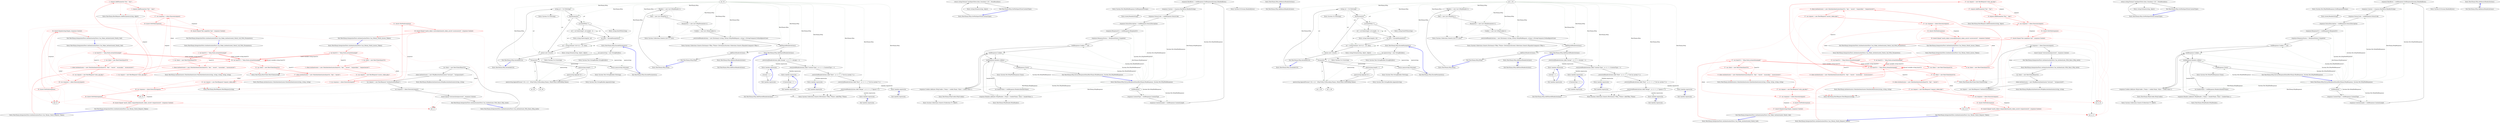 digraph  {
m0_44 [cluster="RestSharp.RestRequest.AddParameter(string, object)", file="AuthenticationTests.cs", label="Entry RestSharp.RestRequest.AddParameter(string, object)", span="219-219"];
m0_12 [cluster="RestSharp.IntegrationTests.AuthenticationTests.Can_Obtain_OAuth_Request_Token()", file="AuthenticationTests.cs", label="Entry RestSharp.IntegrationTests.AuthenticationTests.Can_Obtain_OAuth_Request_Token()", span="19-19"];
m0_13 [cluster="RestSharp.IntegrationTests.AuthenticationTests.Can_Obtain_OAuth_Request_Token()", color=red, community=0, file="AuthenticationTests.cs", label="16: var baseUrl = ''http://term.ie/oauth/example''", span="21-21"];
m0_14 [cluster="RestSharp.IntegrationTests.AuthenticationTests.Can_Obtain_OAuth_Request_Token()", color=red, community=0, file="AuthenticationTests.cs", label="12: var client = new RestClient(baseUrl)", span="22-22"];
m0_15 [cluster="RestSharp.IntegrationTests.AuthenticationTests.Can_Obtain_OAuth_Request_Token()", color=red, community=0, file="AuthenticationTests.cs", label="17: client.Authenticator = new OAuthAuthenticator(baseUrl, ''key'', ''secret'')", span="23-23"];
m0_17 [cluster="RestSharp.IntegrationTests.AuthenticationTests.Can_Obtain_OAuth_Request_Token()", color=red, community=0, file="AuthenticationTests.cs", label="16: var response = client.Execute(request)", span="25-25"];
m0_16 [cluster="RestSharp.IntegrationTests.AuthenticationTests.Can_Obtain_OAuth_Request_Token()", color=red, community=0, file="AuthenticationTests.cs", label="12: var request = new RestRequest(''request_token.php'')", span="24-24"];
m0_18 [cluster="RestSharp.IntegrationTests.AuthenticationTests.Can_Obtain_OAuth_Request_Token()", color=red, community=0, file="AuthenticationTests.cs", label="16: Assert.NotNull(response)", span="27-27"];
m0_19 [cluster="RestSharp.IntegrationTests.AuthenticationTests.Can_Obtain_OAuth_Request_Token()", color=red, community=0, file="AuthenticationTests.cs", label="16: Assert.Equal(''oauth_token=requestkey&oauth_token_secret=requestsecret'', response.Content)", span="28-28"];
m0_20 [cluster="RestSharp.IntegrationTests.AuthenticationTests.Can_Obtain_OAuth_Request_Token()", file="AuthenticationTests.cs", label="Exit RestSharp.IntegrationTests.AuthenticationTests.Can_Obtain_OAuth_Request_Token()", span="19-19"];
m0_33 [cluster="RestSharp.IntegrationTests.AuthenticationTests.Can_Make_Authenticated_OAuth_Call_With_Parameters()", file="AuthenticationTests.cs", label="Entry RestSharp.IntegrationTests.AuthenticationTests.Can_Make_Authenticated_OAuth_Call_With_Parameters()", span="46-46"];
m0_34 [cluster="RestSharp.IntegrationTests.AuthenticationTests.Can_Make_Authenticated_OAuth_Call_With_Parameters()", color=red, community=0, file="AuthenticationTests.cs", label="1: var baseUrl = ''http://term.ie/oauth/example''", span="48-48"];
m0_35 [cluster="RestSharp.IntegrationTests.AuthenticationTests.Can_Make_Authenticated_OAuth_Call_With_Parameters()", color=red, community=0, file="AuthenticationTests.cs", label="1: var client = new RestClient(baseUrl)", span="49-49"];
m0_36 [cluster="RestSharp.IntegrationTests.AuthenticationTests.Can_Make_Authenticated_OAuth_Call_With_Parameters()", color=red, community=0, file="AuthenticationTests.cs", label="1: client.Authenticator = new OAuthAuthenticator(baseUrl, ''key'', ''secret'', ''accesskey'', ''accesssecret'')", span="50-50"];
m0_40 [cluster="RestSharp.IntegrationTests.AuthenticationTests.Can_Make_Authenticated_OAuth_Call_With_Parameters()", color=red, community=0, file="AuthenticationTests.cs", label="17: var response = client.Execute(request)", span="54-54"];
m0_37 [cluster="RestSharp.IntegrationTests.AuthenticationTests.Can_Make_Authenticated_OAuth_Call_With_Parameters()", color=red, community=0, file="AuthenticationTests.cs", label="1: var request = new RestRequest(''echo_api.php'')", span="51-51"];
m0_38 [cluster="RestSharp.IntegrationTests.AuthenticationTests.Can_Make_Authenticated_OAuth_Call_With_Parameters()", color=red, community=0, file="AuthenticationTests.cs", label="1: request.AddParameter(''foo'', ''bar'')", span="52-52"];
m0_39 [cluster="RestSharp.IntegrationTests.AuthenticationTests.Can_Make_Authenticated_OAuth_Call_With_Parameters()", color=red, community=0, file="AuthenticationTests.cs", label="1: request.AddParameter(''fizz'', ''pop'')", span="53-53"];
m0_41 [cluster="RestSharp.IntegrationTests.AuthenticationTests.Can_Make_Authenticated_OAuth_Call_With_Parameters()", color=red, community=0, file="AuthenticationTests.cs", label="19: Assert.NotNull(response)", span="56-56"];
m0_42 [cluster="RestSharp.IntegrationTests.AuthenticationTests.Can_Make_Authenticated_OAuth_Call_With_Parameters()", color=red, community=0, file="AuthenticationTests.cs", label="16: Assert.Equal(''fizz=pop&foo=bar'', response.Content)", span="57-57"];
m0_43 [cluster="RestSharp.IntegrationTests.AuthenticationTests.Can_Make_Authenticated_OAuth_Call_With_Parameters()", file="AuthenticationTests.cs", label="Exit RestSharp.IntegrationTests.AuthenticationTests.Can_Make_Authenticated_OAuth_Call_With_Parameters()", span="46-46"];
m0_45 [cluster="RestSharp.IntegrationTests.AuthenticationTests.Can_Make_Authenticated_OAuth_Call()", file="AuthenticationTests.cs", label="Entry RestSharp.IntegrationTests.AuthenticationTests.Can_Make_Authenticated_OAuth_Call()", span="61-61"];
m0_46 [cluster="RestSharp.IntegrationTests.AuthenticationTests.Can_Make_Authenticated_OAuth_Call()", color=red, community=0, file="AuthenticationTests.cs", label="1: var baseUrl = ''http://term.ie/oauth/example''", span="63-63"];
m0_47 [cluster="RestSharp.IntegrationTests.AuthenticationTests.Can_Make_Authenticated_OAuth_Call()", color=red, community=0, file="AuthenticationTests.cs", label="1: var client = new RestClient(baseUrl)", span="64-64"];
m0_48 [cluster="RestSharp.IntegrationTests.AuthenticationTests.Can_Make_Authenticated_OAuth_Call()", color=red, community=0, file="AuthenticationTests.cs", label="1: client.Authenticator = new OAuthAuthenticator(baseUrl, ''key'', ''secret'', ''accesskey'', ''accesssecret'')", span="65-65"];
m0_50 [cluster="RestSharp.IntegrationTests.AuthenticationTests.Can_Make_Authenticated_OAuth_Call()", color=red, community=0, file="AuthenticationTests.cs", label="33: var response = client.Execute(request)", span="67-67"];
m0_49 [cluster="RestSharp.IntegrationTests.AuthenticationTests.Can_Make_Authenticated_OAuth_Call()", color=red, community=0, file="AuthenticationTests.cs", label="12: var request = new RestRequest(''echo_api.php'')", span="66-66"];
m0_51 [cluster="RestSharp.IntegrationTests.AuthenticationTests.Can_Make_Authenticated_OAuth_Call()", color=red, community=0, file="AuthenticationTests.cs", label="33: Assert.NotNull(response)", span="69-69"];
m0_52 [cluster="RestSharp.IntegrationTests.AuthenticationTests.Can_Make_Authenticated_OAuth_Call()", color=red, community=0, file="AuthenticationTests.cs", label="16: Assert.Equal(string.Empty, response.Content)", span="70-70"];
m0_53 [cluster="RestSharp.IntegrationTests.AuthenticationTests.Can_Make_Authenticated_OAuth_Call()", file="AuthenticationTests.cs", label="Exit RestSharp.IntegrationTests.AuthenticationTests.Can_Make_Authenticated_OAuth_Call()", span="61-61"];
m0_21 [cluster="RestSharp.Authenticators.OAuthAuthenticator.OAuthAuthenticator(string, string, string)", file="AuthenticationTests.cs", label="Entry RestSharp.Authenticators.OAuthAuthenticator.OAuthAuthenticator(string, string, string)", span="29-29"];
m0_9 [cluster="RestSharp.RestRequest.RestRequest(string)", file="AuthenticationTests.cs", label="Entry RestSharp.RestRequest.RestRequest(string)", span="64-64"];
m0_23 [cluster="RestSharp.IntegrationTests.AuthenticationTests.Can_Obtain_OAuth_Access_Token()", file="AuthenticationTests.cs", label="Entry RestSharp.IntegrationTests.AuthenticationTests.Can_Obtain_OAuth_Access_Token()", span="32-32"];
m0_24 [cluster="RestSharp.IntegrationTests.AuthenticationTests.Can_Obtain_OAuth_Access_Token()", color=red, community=0, file="AuthenticationTests.cs", label="1: var baseUrl = ''http://term.ie/oauth/example''", span="34-34"];
m0_25 [cluster="RestSharp.IntegrationTests.AuthenticationTests.Can_Obtain_OAuth_Access_Token()", color=red, community=0, file="AuthenticationTests.cs", label="1: var client = new RestClient(baseUrl)", span="35-35"];
m0_26 [cluster="RestSharp.IntegrationTests.AuthenticationTests.Can_Obtain_OAuth_Access_Token()", color=red, community=0, file="AuthenticationTests.cs", label="1: client.Authenticator = new OAuthAuthenticator(baseUrl, ''key'', ''secret'', ''requestkey'', ''requestsecret'')", span="36-36"];
m0_28 [cluster="RestSharp.IntegrationTests.AuthenticationTests.Can_Obtain_OAuth_Access_Token()", color=red, community=0, file="AuthenticationTests.cs", label="3: var response = client.Execute(request)", span="38-38"];
m0_27 [cluster="RestSharp.IntegrationTests.AuthenticationTests.Can_Obtain_OAuth_Access_Token()", color=red, community=0, file="AuthenticationTests.cs", label="12: var request = new RestRequest(''access_token.php'')", span="37-37"];
m0_29 [cluster="RestSharp.IntegrationTests.AuthenticationTests.Can_Obtain_OAuth_Access_Token()", color=red, community=0, file="AuthenticationTests.cs", label="21: Assert.NotNull(response)", span="40-40"];
m0_30 [cluster="RestSharp.IntegrationTests.AuthenticationTests.Can_Obtain_OAuth_Access_Token()", color=red, community=0, file="AuthenticationTests.cs", label="16: Assert.Equal(''oauth_token=accesskey&oauth_token_secret=accesssecret'', response.Content)", span="41-41"];
m0_31 [cluster="RestSharp.IntegrationTests.AuthenticationTests.Can_Obtain_OAuth_Access_Token()", file="AuthenticationTests.cs", label="Exit RestSharp.IntegrationTests.AuthenticationTests.Can_Obtain_OAuth_Access_Token()", span="32-32"];
m0_32 [cluster="RestSharp.Authenticators.OAuthAuthenticator.OAuthAuthenticator(string, string, string, string, string)", file="AuthenticationTests.cs", label="Entry RestSharp.Authenticators.OAuthAuthenticator.OAuthAuthenticator(string, string, string, string, string)", span="33-33"];
m0_8 [cluster="RestSharp.HttpBasicAuthenticator.HttpBasicAuthenticator(string, string)", file="AuthenticationTests.cs", label="Entry RestSharp.HttpBasicAuthenticator.HttpBasicAuthenticator(string, string)", span="27-27"];
m0_0 [cluster="RestSharp.IntegrationTests.AuthenticationTests.Can_Authenticate_With_Basic_Http_Auth()", file="AuthenticationTests.cs", label="Entry RestSharp.IntegrationTests.AuthenticationTests.Can_Authenticate_With_Basic_Http_Auth()", span="9-9"];
m0_1 [cluster="RestSharp.IntegrationTests.AuthenticationTests.Can_Authenticate_With_Basic_Http_Auth()", file="AuthenticationTests.cs", label="var client = new RestClient(BaseUrl)", span="10-10"];
m0_2 [cluster="RestSharp.IntegrationTests.AuthenticationTests.Can_Authenticate_With_Basic_Http_Auth()", file="AuthenticationTests.cs", label="client.Authenticator = new HttpBasicAuthenticator(''testuser'', ''testpassword'')", span="11-11"];
m0_4 [cluster="RestSharp.IntegrationTests.AuthenticationTests.Can_Authenticate_With_Basic_Http_Auth()", file="AuthenticationTests.cs", label="var response = client.Execute(request)", span="13-13"];
m0_3 [cluster="RestSharp.IntegrationTests.AuthenticationTests.Can_Authenticate_With_Basic_Http_Auth()", file="AuthenticationTests.cs", label="var request = new RestRequest(''Authentication/Basic'')", span="12-12"];
m0_5 [cluster="RestSharp.IntegrationTests.AuthenticationTests.Can_Authenticate_With_Basic_Http_Auth()", file="AuthenticationTests.cs", label="Assert.Equal(''testuser|testpassword'', response.Content)", span="15-15"];
m0_6 [cluster="RestSharp.IntegrationTests.AuthenticationTests.Can_Authenticate_With_Basic_Http_Auth()", file="AuthenticationTests.cs", label="Exit RestSharp.IntegrationTests.AuthenticationTests.Can_Authenticate_With_Basic_Http_Auth()", span="9-9"];
m0_7 [cluster="RestSharp.RestClient.RestClient(string)", file="AuthenticationTests.cs", label="Entry RestSharp.RestClient.RestClient(string)", span="54-54"];
m1_51 [cluster="RestSharp.Http.EncodeParameters()", file="Http.cs", label="Entry RestSharp.Http.EncodeParameters()", span="178-178"];
m1_54 [cluster="RestSharp.Http.EncodeParameters()", file="Http.cs", label="var querystring = new StringBuilder()", span="180-180"];
m1_55 [cluster="RestSharp.Http.EncodeParameters()", file="Http.cs", label=Parameters, span="181-181"];
m1_56 [cluster="RestSharp.Http.EncodeParameters()", file="Http.cs", label="querystring.Length > 1", span="183-183"];
m1_57 [cluster="RestSharp.Http.EncodeParameters()", file="Http.cs", label="querystring.Append(''&'')", span="184-184"];
m1_58 [cluster="RestSharp.Http.EncodeParameters()", file="Http.cs", label="querystring.AppendFormat(''{0}={1}'', HttpUtility.UrlEncode(p.Name), HttpUtility.UrlEncode(p.Value))", span="185-185"];
m1_59 [cluster="RestSharp.Http.EncodeParameters()", file="Http.cs", label="return querystring.ToString();", span="188-188"];
m1_60 [cluster="RestSharp.Http.EncodeParameters()", file="Http.cs", label="Exit RestSharp.Http.EncodeParameters()", span="178-178"];
m1_22 [cluster="System.Collections.Generic.IDictionary<TKey, TValue>.Add(TKey, TValue)", file="Http.cs", label="Entry System.Collections.Generic.IDictionary<TKey, TValue>.Add(TKey, TValue)", span="0-0"];
m1_61 [cluster="System.Text.StringBuilder.StringBuilder()", file="Http.cs", label="Entry System.Text.StringBuilder.StringBuilder()", span="0-0"];
m1_38 [cluster="string.Format(string, object)", file="Http.cs", label="Entry string.Format(string, object)", span="0-0"];
m1_9 [cluster="System.Collections.Generic.List<T>.List()", file="Http.cs", label="Entry System.Collections.Generic.List<T>.List()", span="0-0"];
m1_84 [cluster="System.Net.HttpWebResponse.GetResponseStream()", file="Http.cs", label="Entry System.Net.HttpWebResponse.GetResponseStream()", span="0-0"];
m1_33 [cluster="lambda expression", file="Http.cs", label="Entry lambda expression", span="152-152"];
m1_23 [cluster="lambda expression", file="Http.cs", label="Entry lambda expression", span="148-148"];
m1_26 [cluster="lambda expression", file="Http.cs", label="Entry lambda expression", span="149-149"];
m1_29 [cluster="lambda expression", file="Http.cs", label="Entry lambda expression", span="150-150"];
m1_31 [cluster="lambda expression", file="Http.cs", label="Entry lambda expression", span="151-151"];
m1_24 [cluster="lambda expression", file="Http.cs", label="r.Accept = v", span="148-148"];
m1_25 [cluster="lambda expression", file="Http.cs", label="Exit lambda expression", span="148-148"];
m1_27 [cluster="lambda expression", file="Http.cs", label="r.ContentType = v", span="149-149"];
m1_28 [cluster="lambda expression", file="Http.cs", label="Exit lambda expression", span="149-149"];
m1_30 [cluster="lambda expression", file="Http.cs", label="Exit lambda expression", span="150-150"];
m1_32 [cluster="lambda expression", file="Http.cs", label="Exit lambda expression", span="151-151"];
m1_34 [cluster="lambda expression", file="Http.cs", label="Exit lambda expression", span="152-152"];
m1_0 [cluster="RestSharp.Http.Http()", file="Http.cs", label="Entry RestSharp.Http.Http()", span="131-131"];
m1_1 [cluster="RestSharp.Http.Http()", file="Http.cs", label="Headers = new List<HttpHeader>()", span="133-133"];
m1_2 [cluster="RestSharp.Http.Http()", file="Http.cs", label="Files = new List<HttpFile>()", span="134-134"];
m1_3 [cluster="RestSharp.Http.Http()", file="Http.cs", label="Parameters = new List<HttpParameter>()", span="135-135"];
m1_4 [cluster="RestSharp.Http.Http()", file="Http.cs", label="Cookies = new List<HttpCookie>()", span="136-136"];
m1_5 [cluster="RestSharp.Http.Http()", file="Http.cs", label="_restrictedHeaderActions = new Dictionary<string, Action<HttpWebRequest, string>>(StringComparer.OrdinalIgnoreCase)", span="138-138"];
m1_6 [cluster="RestSharp.Http.Http()", file="Http.cs", label="AddSharedHeaderActions()", span="140-140"];
m1_7 [cluster="RestSharp.Http.Http()", file="Http.cs", label="AddSyncHeaderActions()", span="141-141"];
m1_8 [cluster="RestSharp.Http.Http()", file="Http.cs", label="Exit RestSharp.Http.Http()", span="131-131"];
m1_66 [cluster="RestSharp.Http.ExtractResponseData(RestSharp.HttpResponse, System.Net.HttpWebResponse)", file="Http.cs", label="Entry RestSharp.Http.ExtractResponseData(RestSharp.HttpResponse, System.Net.HttpWebResponse)", span="191-191"];
m1_67 [cluster="RestSharp.Http.ExtractResponseData(RestSharp.HttpResponse, System.Net.HttpWebResponse)", file="Http.cs", label=webResponse, span="193-193"];
m1_68 [cluster="RestSharp.Http.ExtractResponseData(RestSharp.HttpResponse, System.Net.HttpWebResponse)", file="Http.cs", label="response.ContentType = webResponse.ContentType", span="199-199"];
m1_69 [cluster="RestSharp.Http.ExtractResponseData(RestSharp.HttpResponse, System.Net.HttpWebResponse)", file="Http.cs", label="response.ContentLength = webResponse.ContentLength", span="200-200"];
m1_70 [cluster="RestSharp.Http.ExtractResponseData(RestSharp.HttpResponse, System.Net.HttpWebResponse)", file="Http.cs", label="response.RawBytes = webResponse.GetResponseStream().ReadAsBytes()", span="201-201"];
m1_71 [cluster="RestSharp.Http.ExtractResponseData(RestSharp.HttpResponse, System.Net.HttpWebResponse)", file="Http.cs", label="response.Content = response.RawBytes.ReadAsString()", span="202-202"];
m1_72 [cluster="RestSharp.Http.ExtractResponseData(RestSharp.HttpResponse, System.Net.HttpWebResponse)", file="Http.cs", label="response.StatusCode = webResponse.StatusCode", span="203-203"];
m1_73 [cluster="RestSharp.Http.ExtractResponseData(RestSharp.HttpResponse, System.Net.HttpWebResponse)", file="Http.cs", label="response.StatusDescription = webResponse.StatusDescription", span="204-204"];
m1_74 [cluster="RestSharp.Http.ExtractResponseData(RestSharp.HttpResponse, System.Net.HttpWebResponse)", file="Http.cs", label="response.ResponseUri = webResponse.ResponseUri", span="205-205"];
m1_75 [cluster="RestSharp.Http.ExtractResponseData(RestSharp.HttpResponse, System.Net.HttpWebResponse)", file="Http.cs", label="response.ResponseStatus = ResponseStatus.Completed", span="206-206"];
m1_76 [cluster="RestSharp.Http.ExtractResponseData(RestSharp.HttpResponse, System.Net.HttpWebResponse)", file="Http.cs", label="webResponse.Cookies != null", span="208-208"];
m1_77 [cluster="RestSharp.Http.ExtractResponseData(RestSharp.HttpResponse, System.Net.HttpWebResponse)", file="Http.cs", label="webResponse.Cookies", span="210-210"];
m1_78 [cluster="RestSharp.Http.ExtractResponseData(RestSharp.HttpResponse, System.Net.HttpWebResponse)", file="Http.cs", label="response.Cookies.Add(new HttpCookie { Name = cookie.Name, Value = cookie.Value })", span="212-212"];
m1_79 [cluster="RestSharp.Http.ExtractResponseData(RestSharp.HttpResponse, System.Net.HttpWebResponse)", file="Http.cs", label="webResponse.Headers.AllKeys", span="216-216"];
m1_80 [cluster="RestSharp.Http.ExtractResponseData(RestSharp.HttpResponse, System.Net.HttpWebResponse)", file="Http.cs", label="var headerValue = webResponse.Headers[headerName]", span="218-218"];
m1_81 [cluster="RestSharp.Http.ExtractResponseData(RestSharp.HttpResponse, System.Net.HttpWebResponse)", file="Http.cs", label="response.Headers.Add(new HttpHeader { Name = headerName, Value = headerValue })", span="219-219"];
m1_82 [cluster="RestSharp.Http.ExtractResponseData(RestSharp.HttpResponse, System.Net.HttpWebResponse)", file="Http.cs", label="webResponse.Close()", span="222-222"];
m1_83 [cluster="RestSharp.Http.ExtractResponseData(RestSharp.HttpResponse, System.Net.HttpWebResponse)", file="Http.cs", label="Exit RestSharp.Http.ExtractResponseData(RestSharp.HttpResponse, System.Net.HttpWebResponse)", span="191-191"];
m1_87 [cluster="RestSharp.HttpCookie.HttpCookie()", file="Http.cs", label="Entry RestSharp.HttpCookie.HttpCookie()", span="10-10"];
m1_62 [cluster="System.Text.StringBuilder.Append(string)", file="Http.cs", label="Entry System.Text.StringBuilder.Append(string)", span="0-0"];
m1_39 [cluster="RestSharp.Http.AssembleUrl()", file="Http.cs", label="Entry RestSharp.Http.AssembleUrl()", span="163-163"];
m1_40 [cluster="RestSharp.Http.AssembleUrl()", file="Http.cs", label="string url = Url.ToString()", span="165-165"];
m1_41 [cluster="RestSharp.Http.AssembleUrl()", file="Http.cs", label=HasParameters, span="166-166"];
m1_42 [cluster="RestSharp.Http.AssembleUrl()", file="Http.cs", label="url.EndsWith(''/'')", span="168-168"];
m1_43 [cluster="RestSharp.Http.AssembleUrl()", file="Http.cs", label="url = url.Substring(0, url.Length - 1)", span="170-170"];
m1_45 [cluster="RestSharp.Http.AssembleUrl()", file="Http.cs", label="url = string.Format(''{0}?{1}'', url, data)", span="173-173"];
m1_46 [cluster="RestSharp.Http.AssembleUrl()", file="Http.cs", label="return new Uri(url);", span="175-175"];
m1_44 [cluster="RestSharp.Http.AssembleUrl()", file="Http.cs", label="var data = EncodeParameters()", span="172-172"];
m1_47 [cluster="RestSharp.Http.AssembleUrl()", file="Http.cs", label="Exit RestSharp.Http.AssembleUrl()", span="163-163"];
m1_48 [cluster="System.Uri.ToString()", file="Http.cs", label="Entry System.Uri.ToString()", span="0-0"];
m1_12 [cluster="RestSharp.Http.AddSyncHeaderActions()", file="Http.cs", label="Entry RestSharp.Http.AddSyncHeaderActions()", span="144-144"];
m1_13 [cluster="RestSharp.Http.AddSyncHeaderActions()", file="Http.cs", label="Exit RestSharp.Http.AddSyncHeaderActions()", span="144-144"];
m1_86 [cluster="byte[].ReadAsString()", file="Http.cs", label="Entry byte[].ReadAsString()", span="63-63"];
m1_11 [cluster="RestSharp.Http.AddSharedHeaderActions()", file="Http.cs", label="Entry RestSharp.Http.AddSharedHeaderActions()", span="146-146"];
m1_16 [cluster="RestSharp.Http.AddSharedHeaderActions()", file="Http.cs", label="_restrictedHeaderActions.Add(''Accept'', (r, v) => r.Accept = v)", span="148-148"];
m1_17 [cluster="RestSharp.Http.AddSharedHeaderActions()", file="Http.cs", label="_restrictedHeaderActions.Add(''Content-Type'', (r, v) => r.ContentType = v)", span="149-149"];
m1_18 [cluster="RestSharp.Http.AddSharedHeaderActions()", file="Http.cs", label="_restrictedHeaderActions.Add(''Date'', (r, v) => { /* Set by system */ })", span="150-150"];
m1_19 [cluster="RestSharp.Http.AddSharedHeaderActions()", file="Http.cs", label="_restrictedHeaderActions.Add(''Host'', (r, v) => { /* Set by system */ })", span="151-151"];
m1_20 [cluster="RestSharp.Http.AddSharedHeaderActions()", file="Http.cs", label="_restrictedHeaderActions.Add(''Range'', (r, v) => { /* Ignore */ })", span="152-152"];
m1_21 [cluster="RestSharp.Http.AddSharedHeaderActions()", file="Http.cs", label="Exit RestSharp.Http.AddSharedHeaderActions()", span="146-146"];
m1_88 [cluster="System.Collections.Generic.ICollection<T>.Add(T)", file="Http.cs", label="Entry System.Collections.Generic.ICollection<T>.Add(T)", span="0-0"];
m1_65 [cluster="System.Text.StringBuilder.ToString()", file="Http.cs", label="Entry System.Text.StringBuilder.ToString()", span="0-0"];
m1_90 [cluster="System.Net.HttpWebResponse.Close()", file="Http.cs", label="Entry System.Net.HttpWebResponse.Close()", span="0-0"];
m1_53 [cluster="System.Uri.Uri(string)", file="Http.cs", label="Entry System.Uri.Uri(string)", span="0-0"];
m1_50 [cluster="string.Substring(int, int)", file="Http.cs", label="Entry string.Substring(int, int)", span="0-0"];
m1_52 [cluster="string.Format(string, object, object)", file="Http.cs", label="Entry string.Format(string, object, object)", span="0-0"];
m1_85 [cluster="System.IO.Stream.ReadAsBytes()", file="Http.cs", label="Entry System.IO.Stream.ReadAsBytes()", span="83-83"];
m1_49 [cluster="string.EndsWith(string)", file="Http.cs", label="Entry string.EndsWith(string)", span="0-0"];
m1_35 [cluster="RestSharp.Http.GetMultipartFormContentType()", file="Http.cs", label="Entry RestSharp.Http.GetMultipartFormContentType()", span="156-156"];
m1_36 [cluster="RestSharp.Http.GetMultipartFormContentType()", file="Http.cs", label="return string.Format(''multipart/form-data; boundary={0}'', FormBoundary);", span="158-158"];
m1_37 [cluster="RestSharp.Http.GetMultipartFormContentType()", file="Http.cs", label="Exit RestSharp.Http.GetMultipartFormContentType()", span="156-156"];
m1_10 [cluster="System.Collections.Generic.Dictionary<TKey, TValue>.Dictionary(System.Collections.Generic.IEqualityComparer<TKey>)", file="Http.cs", label="Entry System.Collections.Generic.Dictionary<TKey, TValue>.Dictionary(System.Collections.Generic.IEqualityComparer<TKey>)", span="0-0"];
m1_89 [cluster="RestSharp.HttpHeader.HttpHeader()", file="Http.cs", label="Entry RestSharp.HttpHeader.HttpHeader()", span="10-10"];
m1_14 [cluster="RestSharp.Http.AddAsyncHeaderActions()", file="Http.cs", label="Entry RestSharp.Http.AddAsyncHeaderActions()", span="145-145"];
m1_15 [cluster="RestSharp.Http.AddAsyncHeaderActions()", file="Http.cs", label="Exit RestSharp.Http.AddAsyncHeaderActions()", span="145-145"];
m2_1_51 [cluster="RestSharp.Http.EncodeParameters()", file=merged, label="Entry RestSharp.Http.EncodeParameters()", span="178-178"];
m2_1_54 [cluster="RestSharp.Http.EncodeParameters()", file=merged, label="var querystring = new StringBuilder()", span="180-180"];
m2_1_55 [cluster="RestSharp.Http.EncodeParameters()", file=merged, label=Parameters, span="181-181"];
m2_1_56 [cluster="RestSharp.Http.EncodeParameters()", file=merged, label="querystring.Length > 1", span="183-183"];
m2_1_57 [cluster="RestSharp.Http.EncodeParameters()", file=merged, label="querystring.Append(''&'')", span="184-184"];
m2_1_58 [cluster="RestSharp.Http.EncodeParameters()", file=merged, label="querystring.AppendFormat(''{0}={1}'', HttpUtility.UrlEncode(p.Name), HttpUtility.UrlEncode(p.Value))", span="185-185"];
m2_1_59 [cluster="RestSharp.Http.EncodeParameters()", file=merged, label="return querystring.ToString();", span="188-188"];
m2_1_60 [cluster="RestSharp.Http.EncodeParameters()", file=merged, label="Exit RestSharp.Http.EncodeParameters()", span="178-178"];
m2_1_22 [cluster="System.Collections.Generic.IDictionary<TKey, TValue>.Add(TKey, TValue)", file=merged, label="Entry System.Collections.Generic.IDictionary<TKey, TValue>.Add(TKey, TValue)", span="0-0"];
m2_0_9 [cluster="RestSharp.RestRequest.RestRequest(string)", file=merged, label="Entry RestSharp.RestRequest.RestRequest(string)", span="64-64"];
m2_1_61 [cluster="System.Text.StringBuilder.StringBuilder()", file=merged, label="Entry System.Text.StringBuilder.StringBuilder()", span="0-0"];
m2_1_38 [cluster="string.Format(string, object)", file=merged, label="Entry string.Format(string, object)", span="0-0"];
m2_0_8 [cluster="RestSharp.HttpBasicAuthenticator.HttpBasicAuthenticator(string, string)", file=merged, label="Entry RestSharp.HttpBasicAuthenticator.HttpBasicAuthenticator(string, string)", span="27-27"];
m2_1_9 [cluster="System.Collections.Generic.List<T>.List()", file=merged, label="Entry System.Collections.Generic.List<T>.List()", span="0-0"];
m2_1_84 [cluster="System.Net.HttpWebResponse.GetResponseStream()", file=merged, label="Entry System.Net.HttpWebResponse.GetResponseStream()", span="0-0"];
m2_1_31 [cluster="lambda expression", file=merged, label="Entry lambda expression", span="151-151"];
m2_1_33 [cluster="lambda expression", file=merged, label="Entry lambda expression", span="152-152"];
m2_1_23 [cluster="lambda expression", file=merged, label="Entry lambda expression", span="148-148"];
m2_1_26 [cluster="lambda expression", file=merged, label="Entry lambda expression", span="149-149"];
m2_1_29 [cluster="lambda expression", file=merged, label="Entry lambda expression", span="150-150"];
m2_1_24 [cluster="lambda expression", file=merged, label="r.Accept = v", span="148-148"];
m2_1_25 [cluster="lambda expression", file=merged, label="Exit lambda expression", span="148-148"];
m2_1_27 [cluster="lambda expression", file=merged, label="r.ContentType = v", span="149-149"];
m2_1_28 [cluster="lambda expression", file=merged, label="Exit lambda expression", span="149-149"];
m2_1_30 [cluster="lambda expression", file=merged, label="Exit lambda expression", span="150-150"];
m2_1_32 [cluster="lambda expression", file=merged, label="Exit lambda expression", span="151-151"];
m2_1_34 [cluster="lambda expression", file=merged, label="Exit lambda expression", span="152-152"];
m2_1_87 [cluster="RestSharp.HttpCookie.HttpCookie()", file=merged, label="Entry RestSharp.HttpCookie.HttpCookie()", span="10-10"];
m2_0_7 [cluster="RestSharp.RestClient.RestClient(string)", file=merged, label="Entry RestSharp.RestClient.RestClient(string)", span="54-54"];
m2_1_0 [cluster="RestSharp.Http.Http()", file=merged, label="Entry RestSharp.Http.Http()", span="131-131"];
m2_1_1 [cluster="RestSharp.Http.Http()", file=merged, label="Headers = new List<HttpHeader>()", span="133-133"];
m2_1_2 [cluster="RestSharp.Http.Http()", file=merged, label="Files = new List<HttpFile>()", span="134-134"];
m2_1_3 [cluster="RestSharp.Http.Http()", file=merged, label="Parameters = new List<HttpParameter>()", span="135-135"];
m2_1_4 [cluster="RestSharp.Http.Http()", file=merged, label="Cookies = new List<HttpCookie>()", span="136-136"];
m2_1_5 [cluster="RestSharp.Http.Http()", file=merged, label="_restrictedHeaderActions = new Dictionary<string, Action<HttpWebRequest, string>>(StringComparer.OrdinalIgnoreCase)", span="138-138"];
m2_1_6 [cluster="RestSharp.Http.Http()", file=merged, label="AddSharedHeaderActions()", span="140-140"];
m2_1_7 [cluster="RestSharp.Http.Http()", file=merged, label="AddSyncHeaderActions()", span="141-141"];
m2_1_8 [cluster="RestSharp.Http.Http()", file=merged, label="Exit RestSharp.Http.Http()", span="131-131"];
m2_1_66 [cluster="RestSharp.Http.ExtractResponseData(RestSharp.HttpResponse, System.Net.HttpWebResponse)", file=merged, label="Entry RestSharp.Http.ExtractResponseData(RestSharp.HttpResponse, System.Net.HttpWebResponse)", span="191-191"];
m2_1_67 [cluster="RestSharp.Http.ExtractResponseData(RestSharp.HttpResponse, System.Net.HttpWebResponse)", file=merged, label=webResponse, span="193-193"];
m2_1_68 [cluster="RestSharp.Http.ExtractResponseData(RestSharp.HttpResponse, System.Net.HttpWebResponse)", file=merged, label="response.ContentType = webResponse.ContentType", span="199-199"];
m2_1_69 [cluster="RestSharp.Http.ExtractResponseData(RestSharp.HttpResponse, System.Net.HttpWebResponse)", file=merged, label="response.ContentLength = webResponse.ContentLength", span="200-200"];
m2_1_70 [cluster="RestSharp.Http.ExtractResponseData(RestSharp.HttpResponse, System.Net.HttpWebResponse)", file=merged, label="response.RawBytes = webResponse.GetResponseStream().ReadAsBytes()", span="201-201"];
m2_1_71 [cluster="RestSharp.Http.ExtractResponseData(RestSharp.HttpResponse, System.Net.HttpWebResponse)", file=merged, label="response.Content = response.RawBytes.ReadAsString()", span="202-202"];
m2_1_72 [cluster="RestSharp.Http.ExtractResponseData(RestSharp.HttpResponse, System.Net.HttpWebResponse)", file=merged, label="response.StatusCode = webResponse.StatusCode", span="203-203"];
m2_1_73 [cluster="RestSharp.Http.ExtractResponseData(RestSharp.HttpResponse, System.Net.HttpWebResponse)", file=merged, label="response.StatusDescription = webResponse.StatusDescription", span="204-204"];
m2_1_74 [cluster="RestSharp.Http.ExtractResponseData(RestSharp.HttpResponse, System.Net.HttpWebResponse)", file=merged, label="response.ResponseUri = webResponse.ResponseUri", span="205-205"];
m2_1_75 [cluster="RestSharp.Http.ExtractResponseData(RestSharp.HttpResponse, System.Net.HttpWebResponse)", file=merged, label="response.ResponseStatus = ResponseStatus.Completed", span="206-206"];
m2_1_76 [cluster="RestSharp.Http.ExtractResponseData(RestSharp.HttpResponse, System.Net.HttpWebResponse)", file=merged, label="webResponse.Cookies != null", span="208-208"];
m2_1_77 [cluster="RestSharp.Http.ExtractResponseData(RestSharp.HttpResponse, System.Net.HttpWebResponse)", file=merged, label="webResponse.Cookies", span="210-210"];
m2_1_78 [cluster="RestSharp.Http.ExtractResponseData(RestSharp.HttpResponse, System.Net.HttpWebResponse)", file=merged, label="response.Cookies.Add(new HttpCookie { Name = cookie.Name, Value = cookie.Value })", span="212-212"];
m2_1_79 [cluster="RestSharp.Http.ExtractResponseData(RestSharp.HttpResponse, System.Net.HttpWebResponse)", file=merged, label="webResponse.Headers.AllKeys", span="216-216"];
m2_1_80 [cluster="RestSharp.Http.ExtractResponseData(RestSharp.HttpResponse, System.Net.HttpWebResponse)", file=merged, label="var headerValue = webResponse.Headers[headerName]", span="218-218"];
m2_1_81 [cluster="RestSharp.Http.ExtractResponseData(RestSharp.HttpResponse, System.Net.HttpWebResponse)", file=merged, label="response.Headers.Add(new HttpHeader { Name = headerName, Value = headerValue })", span="219-219"];
m2_1_82 [cluster="RestSharp.Http.ExtractResponseData(RestSharp.HttpResponse, System.Net.HttpWebResponse)", file=merged, label="webResponse.Close()", span="222-222"];
m2_1_83 [cluster="RestSharp.Http.ExtractResponseData(RestSharp.HttpResponse, System.Net.HttpWebResponse)", file=merged, label="Exit RestSharp.Http.ExtractResponseData(RestSharp.HttpResponse, System.Net.HttpWebResponse)", span="191-191"];
m2_0_33 [cluster="RestSharp.IntegrationTests.AuthenticationTests.Can_Make_Authenticated_OAuth_Call_With_Parameters()", file=merged, label="Entry RestSharp.IntegrationTests.AuthenticationTests.Can_Make_Authenticated_OAuth_Call_With_Parameters()", span="46-46"];
m2_0_34 [cluster="RestSharp.IntegrationTests.AuthenticationTests.Can_Make_Authenticated_OAuth_Call_With_Parameters()", color=red, community=0, file=merged, label="13: var baseUrl = ''http://term.ie/oauth/example''", span="48-48"];
m2_0_35 [cluster="RestSharp.IntegrationTests.AuthenticationTests.Can_Make_Authenticated_OAuth_Call_With_Parameters()", color=red, community=0, file=merged, label="27: var client = new RestClient(baseUrl)", span="49-49"];
m2_0_36 [cluster="RestSharp.IntegrationTests.AuthenticationTests.Can_Make_Authenticated_OAuth_Call_With_Parameters()", color=red, community=0, file=merged, label="8: client.Authenticator = new OAuthAuthenticator(baseUrl, ''key'', ''secret'', ''accesskey'', ''accesssecret'')", span="50-50"];
m2_0_40 [cluster="RestSharp.IntegrationTests.AuthenticationTests.Can_Make_Authenticated_OAuth_Call_With_Parameters()", color=red, community=0, file=merged, label="27: var response = client.Execute(request)", span="54-54"];
m2_0_37 [cluster="RestSharp.IntegrationTests.AuthenticationTests.Can_Make_Authenticated_OAuth_Call_With_Parameters()", color=red, community=0, file=merged, label="27: var request = new RestRequest(''echo_api.php'')", span="51-51"];
m2_0_38 [cluster="RestSharp.IntegrationTests.AuthenticationTests.Can_Make_Authenticated_OAuth_Call_With_Parameters()", color=red, community=0, file=merged, label="27: request.AddParameter(''foo'', ''bar'')", span="52-52"];
m2_0_39 [cluster="RestSharp.IntegrationTests.AuthenticationTests.Can_Make_Authenticated_OAuth_Call_With_Parameters()", color=red, community=0, file=merged, label="8: request.AddParameter(''fizz'', ''pop'')", span="53-53"];
m2_0_41 [cluster="RestSharp.IntegrationTests.AuthenticationTests.Can_Make_Authenticated_OAuth_Call_With_Parameters()", color=red, community=0, file=merged, label="22: Assert.NotNull(response)", span="56-56"];
m2_0_42 [cluster="RestSharp.IntegrationTests.AuthenticationTests.Can_Make_Authenticated_OAuth_Call_With_Parameters()", color=red, community=0, file=merged, label="27: Assert.Equal(''fizz=pop&foo=bar'', response.Content)", span="57-57"];
m2_0_43 [cluster="RestSharp.IntegrationTests.AuthenticationTests.Can_Make_Authenticated_OAuth_Call_With_Parameters()", file=merged, label="Exit RestSharp.IntegrationTests.AuthenticationTests.Can_Make_Authenticated_OAuth_Call_With_Parameters()", span="46-46"];
m2_1_62 [cluster="System.Text.StringBuilder.Append(string)", file=merged, label="Entry System.Text.StringBuilder.Append(string)", span="0-0"];
m2_1_39 [cluster="RestSharp.Http.AssembleUrl()", file=merged, label="Entry RestSharp.Http.AssembleUrl()", span="163-163"];
m2_1_40 [cluster="RestSharp.Http.AssembleUrl()", file=merged, label="string url = Url.ToString()", span="165-165"];
m2_1_41 [cluster="RestSharp.Http.AssembleUrl()", file=merged, label=HasParameters, span="166-166"];
m2_1_42 [cluster="RestSharp.Http.AssembleUrl()", file=merged, label="url.EndsWith(''/'')", span="168-168"];
m2_1_43 [cluster="RestSharp.Http.AssembleUrl()", file=merged, label="url = url.Substring(0, url.Length - 1)", span="170-170"];
m2_1_45 [cluster="RestSharp.Http.AssembleUrl()", file=merged, label="url = string.Format(''{0}?{1}'', url, data)", span="173-173"];
m2_1_46 [cluster="RestSharp.Http.AssembleUrl()", file=merged, label="return new Uri(url);", span="175-175"];
m2_1_44 [cluster="RestSharp.Http.AssembleUrl()", file=merged, label="var data = EncodeParameters()", span="172-172"];
m2_1_47 [cluster="RestSharp.Http.AssembleUrl()", file=merged, label="Exit RestSharp.Http.AssembleUrl()", span="163-163"];
m2_0_21 [cluster="RestSharp.Authenticators.OAuthAuthenticator.OAuthAuthenticator(string, string, string)", file=merged, label="Entry RestSharp.Authenticators.OAuthAuthenticator.OAuthAuthenticator(string, string, string)", span="29-29"];
m2_1_48 [cluster="System.Uri.ToString()", file=merged, label="Entry System.Uri.ToString()", span="0-0"];
m2_1_12 [cluster="RestSharp.Http.AddSyncHeaderActions()", file=merged, label="Entry RestSharp.Http.AddSyncHeaderActions()", span="144-144"];
m2_1_13 [cluster="RestSharp.Http.AddSyncHeaderActions()", file=merged, label="Exit RestSharp.Http.AddSyncHeaderActions()", span="144-144"];
m2_1_86 [cluster="byte[].ReadAsString()", file=merged, label="Entry byte[].ReadAsString()", span="63-63"];
m2_1_11 [cluster="RestSharp.Http.AddSharedHeaderActions()", file=merged, label="Entry RestSharp.Http.AddSharedHeaderActions()", span="146-146"];
m2_1_16 [cluster="RestSharp.Http.AddSharedHeaderActions()", file=merged, label="_restrictedHeaderActions.Add(''Accept'', (r, v) => r.Accept = v)", span="148-148"];
m2_1_17 [cluster="RestSharp.Http.AddSharedHeaderActions()", file=merged, label="_restrictedHeaderActions.Add(''Content-Type'', (r, v) => r.ContentType = v)", span="149-149"];
m2_1_18 [cluster="RestSharp.Http.AddSharedHeaderActions()", file=merged, label="_restrictedHeaderActions.Add(''Date'', (r, v) => { /* Set by system */ })", span="150-150"];
m2_1_19 [cluster="RestSharp.Http.AddSharedHeaderActions()", file=merged, label="_restrictedHeaderActions.Add(''Host'', (r, v) => { /* Set by system */ })", span="151-151"];
m2_1_20 [cluster="RestSharp.Http.AddSharedHeaderActions()", file=merged, label="_restrictedHeaderActions.Add(''Range'', (r, v) => { /* Ignore */ })", span="152-152"];
m2_1_21 [cluster="RestSharp.Http.AddSharedHeaderActions()", file=merged, label="Exit RestSharp.Http.AddSharedHeaderActions()", span="146-146"];
m2_0_44 [cluster="RestSharp.RestRequest.AddParameter(string, object)", file=merged, label="Entry RestSharp.RestRequest.AddParameter(string, object)", span="219-219"];
m2_0_12 [cluster="RestSharp.IntegrationTests.AuthenticationTests.Can_Obtain_OAuth_Request_Token()", file=merged, label="Entry RestSharp.IntegrationTests.AuthenticationTests.Can_Obtain_OAuth_Request_Token()", span="19-19"];
m2_0_13 [cluster="RestSharp.IntegrationTests.AuthenticationTests.Can_Obtain_OAuth_Request_Token()", color=red, community=0, file=merged, label="27: var baseUrl = ''http://term.ie/oauth/example''", span="21-21"];
m2_0_14 [cluster="RestSharp.IntegrationTests.AuthenticationTests.Can_Obtain_OAuth_Request_Token()", color=red, community=0, file=merged, label="27: var client = new RestClient(baseUrl)", span="22-22"];
m2_0_15 [cluster="RestSharp.IntegrationTests.AuthenticationTests.Can_Obtain_OAuth_Request_Token()", color=red, community=0, file=merged, label="8: client.Authenticator = new OAuthAuthenticator(baseUrl, ''key'', ''secret'')", span="23-23"];
m2_0_17 [cluster="RestSharp.IntegrationTests.AuthenticationTests.Can_Obtain_OAuth_Request_Token()", color=red, community=0, file=merged, label="27: var response = client.Execute(request)", span="25-25"];
m2_0_16 [cluster="RestSharp.IntegrationTests.AuthenticationTests.Can_Obtain_OAuth_Request_Token()", color=red, community=0, file=merged, label="27: var request = new RestRequest(''request_token.php'')", span="24-24"];
m2_0_18 [cluster="RestSharp.IntegrationTests.AuthenticationTests.Can_Obtain_OAuth_Request_Token()", color=red, community=0, file=merged, label="22: Assert.NotNull(response)", span="27-27"];
m2_0_19 [cluster="RestSharp.IntegrationTests.AuthenticationTests.Can_Obtain_OAuth_Request_Token()", color=red, community=0, file=merged, label="33: Assert.Equal(''oauth_token=requestkey&oauth_token_secret=requestsecret'', response.Content)", span="28-28"];
m2_0_20 [cluster="RestSharp.IntegrationTests.AuthenticationTests.Can_Obtain_OAuth_Request_Token()", file=merged, label="Exit RestSharp.IntegrationTests.AuthenticationTests.Can_Obtain_OAuth_Request_Token()", span="19-19"];
m2_1_65 [cluster="System.Text.StringBuilder.ToString()", file=merged, label="Entry System.Text.StringBuilder.ToString()", span="0-0"];
m2_1_88 [cluster="System.Collections.Generic.ICollection<T>.Add(T)", file=merged, label="Entry System.Collections.Generic.ICollection<T>.Add(T)", span="0-0"];
m2_1_90 [cluster="System.Net.HttpWebResponse.Close()", file=merged, label="Entry System.Net.HttpWebResponse.Close()", span="0-0"];
m2_1_53 [cluster="System.Uri.Uri(string)", file=merged, label="Entry System.Uri.Uri(string)", span="0-0"];
m2_1_50 [cluster="string.Substring(int, int)", file=merged, label="Entry string.Substring(int, int)", span="0-0"];
m2_0_32 [cluster="RestSharp.Authenticators.OAuthAuthenticator.OAuthAuthenticator(string, string, string, string, string)", file=merged, label="Entry RestSharp.Authenticators.OAuthAuthenticator.OAuthAuthenticator(string, string, string, string, string)", span="33-33"];
m2_1_52 [cluster="string.Format(string, object, object)", file=merged, label="Entry string.Format(string, object, object)", span="0-0"];
m2_1_85 [cluster="System.IO.Stream.ReadAsBytes()", file=merged, label="Entry System.IO.Stream.ReadAsBytes()", span="83-83"];
m2_0_45 [cluster="RestSharp.IntegrationTests.AuthenticationTests.Can_Make_Authenticated_OAuth_Call()", file=merged, label="Entry RestSharp.IntegrationTests.AuthenticationTests.Can_Make_Authenticated_OAuth_Call()", span="61-61"];
m2_0_46 [cluster="RestSharp.IntegrationTests.AuthenticationTests.Can_Make_Authenticated_OAuth_Call()", color=red, community=0, file=merged, label="27: var baseUrl = ''http://term.ie/oauth/example''", span="63-63"];
m2_0_47 [cluster="RestSharp.IntegrationTests.AuthenticationTests.Can_Make_Authenticated_OAuth_Call()", color=red, community=0, file=merged, label="27: var client = new RestClient(baseUrl)", span="64-64"];
m2_0_48 [cluster="RestSharp.IntegrationTests.AuthenticationTests.Can_Make_Authenticated_OAuth_Call()", color=red, community=0, file=merged, label="0: client.Authenticator = new OAuthAuthenticator(baseUrl, ''key'', ''secret'', ''accesskey'', ''accesssecret'')", span="65-65"];
m2_0_50 [cluster="RestSharp.IntegrationTests.AuthenticationTests.Can_Make_Authenticated_OAuth_Call()", color=red, community=0, file=merged, label="27: var response = client.Execute(request)", span="67-67"];
m2_0_49 [cluster="RestSharp.IntegrationTests.AuthenticationTests.Can_Make_Authenticated_OAuth_Call()", color=red, community=0, file=merged, label="27: var request = new RestRequest(''echo_api.php'')", span="66-66"];
m2_0_51 [cluster="RestSharp.IntegrationTests.AuthenticationTests.Can_Make_Authenticated_OAuth_Call()", color=red, community=0, file=merged, label="8: Assert.NotNull(response)", span="69-69"];
m2_0_52 [cluster="RestSharp.IntegrationTests.AuthenticationTests.Can_Make_Authenticated_OAuth_Call()", color=red, community=0, file=merged, label="27: Assert.Equal(string.Empty, response.Content)", span="70-70"];
m2_0_53 [cluster="RestSharp.IntegrationTests.AuthenticationTests.Can_Make_Authenticated_OAuth_Call()", file=merged, label="Exit RestSharp.IntegrationTests.AuthenticationTests.Can_Make_Authenticated_OAuth_Call()", span="61-61"];
m2_1_49 [cluster="string.EndsWith(string)", file=merged, label="Entry string.EndsWith(string)", span="0-0"];
m2_1_35 [cluster="RestSharp.Http.GetMultipartFormContentType()", file=merged, label="Entry RestSharp.Http.GetMultipartFormContentType()", span="156-156"];
m2_1_36 [cluster="RestSharp.Http.GetMultipartFormContentType()", file=merged, label="return string.Format(''multipart/form-data; boundary={0}'', FormBoundary);", span="158-158"];
m2_1_37 [cluster="RestSharp.Http.GetMultipartFormContentType()", file=merged, label="Exit RestSharp.Http.GetMultipartFormContentType()", span="156-156"];
m2_1_10 [cluster="System.Collections.Generic.Dictionary<TKey, TValue>.Dictionary(System.Collections.Generic.IEqualityComparer<TKey>)", file=merged, label="Entry System.Collections.Generic.Dictionary<TKey, TValue>.Dictionary(System.Collections.Generic.IEqualityComparer<TKey>)", span="0-0"];
m2_0_23 [cluster="RestSharp.IntegrationTests.AuthenticationTests.Can_Obtain_OAuth_Access_Token()", file=merged, label="Entry RestSharp.IntegrationTests.AuthenticationTests.Can_Obtain_OAuth_Access_Token()", span="32-32"];
m2_0_24 [cluster="RestSharp.IntegrationTests.AuthenticationTests.Can_Obtain_OAuth_Access_Token()", color=red, community=0, file=merged, label="8: var baseUrl = ''http://term.ie/oauth/example''", span="34-34"];
m2_0_25 [cluster="RestSharp.IntegrationTests.AuthenticationTests.Can_Obtain_OAuth_Access_Token()", color=red, community=0, file=merged, label="3: var client = new RestClient(baseUrl)", span="35-35"];
m2_0_26 [cluster="RestSharp.IntegrationTests.AuthenticationTests.Can_Obtain_OAuth_Access_Token()", color=red, community=0, file=merged, label="0: client.Authenticator = new OAuthAuthenticator(baseUrl, ''key'', ''secret'', ''requestkey'', ''requestsecret'')", span="36-36"];
m2_0_28 [cluster="RestSharp.IntegrationTests.AuthenticationTests.Can_Obtain_OAuth_Access_Token()", color=red, community=0, file=merged, label="27: var response = client.Execute(request)", span="38-38"];
m2_0_27 [cluster="RestSharp.IntegrationTests.AuthenticationTests.Can_Obtain_OAuth_Access_Token()", color=red, community=0, file=merged, label="27: var request = new RestRequest(''access_token.php'')", span="37-37"];
m2_0_29 [cluster="RestSharp.IntegrationTests.AuthenticationTests.Can_Obtain_OAuth_Access_Token()", color=red, community=0, file=merged, label="22: Assert.NotNull(response)", span="40-40"];
m2_0_30 [cluster="RestSharp.IntegrationTests.AuthenticationTests.Can_Obtain_OAuth_Access_Token()", color=red, community=0, file=merged, label="33: Assert.Equal(''oauth_token=accesskey&oauth_token_secret=accesssecret'', response.Content)", span="41-41"];
m2_0_31 [cluster="RestSharp.IntegrationTests.AuthenticationTests.Can_Obtain_OAuth_Access_Token()", file=merged, label="Exit RestSharp.IntegrationTests.AuthenticationTests.Can_Obtain_OAuth_Access_Token()", span="32-32"];
m2_1_14 [cluster="RestSharp.Http.AddAsyncHeaderActions()", file=merged, label="Entry RestSharp.Http.AddAsyncHeaderActions()", span="145-145"];
m2_1_15 [cluster="RestSharp.Http.AddAsyncHeaderActions()", file=merged, label="Exit RestSharp.Http.AddAsyncHeaderActions()", span="145-145"];
m2_1_89 [cluster="RestSharp.HttpHeader.HttpHeader()", file=merged, label="Entry RestSharp.HttpHeader.HttpHeader()", span="10-10"];
m2_0_0 [cluster="RestSharp.IntegrationTests.AuthenticationTests.Can_Authenticate_With_Basic_Http_Auth()", file=merged, label="Entry RestSharp.IntegrationTests.AuthenticationTests.Can_Authenticate_With_Basic_Http_Auth()", span="9-9"];
m2_0_1 [cluster="RestSharp.IntegrationTests.AuthenticationTests.Can_Authenticate_With_Basic_Http_Auth()", file=merged, label="var client = new RestClient(BaseUrl)", span="10-10"];
m2_0_2 [cluster="RestSharp.IntegrationTests.AuthenticationTests.Can_Authenticate_With_Basic_Http_Auth()", file=merged, label="client.Authenticator = new HttpBasicAuthenticator(''testuser'', ''testpassword'')", span="11-11"];
m2_0_4 [cluster="RestSharp.IntegrationTests.AuthenticationTests.Can_Authenticate_With_Basic_Http_Auth()", file=merged, label="var response = client.Execute(request)", span="13-13"];
m2_0_3 [cluster="RestSharp.IntegrationTests.AuthenticationTests.Can_Authenticate_With_Basic_Http_Auth()", file=merged, label="var request = new RestRequest(''Authentication/Basic'')", span="12-12"];
m2_0_5 [cluster="RestSharp.IntegrationTests.AuthenticationTests.Can_Authenticate_With_Basic_Http_Auth()", file=merged, label="Assert.Equal(''testuser|testpassword'', response.Content)", span="15-15"];
m2_0_6 [cluster="RestSharp.IntegrationTests.AuthenticationTests.Can_Authenticate_With_Basic_Http_Auth()", file=merged, label="Exit RestSharp.IntegrationTests.AuthenticationTests.Can_Authenticate_With_Basic_Http_Auth()", span="9-9"];
m0_10;
m0_22;
m0_11;
m1_63;
m1_64;
m2_1_63;
m2_1_64;
m2_0_10;
m2_0_22;
m2_0_11;
m1_91;
m2_1_91;
m0_12 -> m0_13  [color=red, key=0, style=solid];
m0_13 -> m0_13  [color=red, key=3, label="Local variable string baseUrl", style=bold];
m0_13 -> m0_14  [color=red, key=0, style=solid];
m0_13 -> m0_15  [color=red, key=1, label=baseUrl, style=dashed];
m0_14 -> m0_7  [color=red, key=2, style=dotted];
m0_14 -> m0_15  [color=red, key=0, style=solid];
m0_14 -> m0_17  [color=red, key=1, label=client, style=dashed];
m0_15 -> m0_16  [color=red, key=0, style=solid];
m0_15 -> m0_21  [color=red, key=2, style=dotted];
m0_17 -> m0_10  [color=red, key=2, style=dotted];
m0_17 -> m0_18  [color=red, key=0, style=solid];
m0_17 -> m0_19  [color=red, key=1, label=response, style=dashed];
m0_16 -> m0_9  [color=red, key=2, style=dotted];
m0_16 -> m0_17  [color=red, key=0, style=solid];
m0_18 -> m0_19  [color=red, key=0, style=solid];
m0_18 -> m0_22  [color=red, key=2, style=dotted];
m0_19 -> m0_11  [color=red, key=2, style=dotted];
m0_19 -> m0_20  [color=red, key=0, style=solid];
m0_20 -> m0_12  [color=blue, key=0, style=bold];
m0_33 -> m0_34  [color=red, key=0, style=solid];
m0_34 -> m0_13  [color=red, key=3, label="Local variable string baseUrl", style=bold];
m0_34 -> m0_35  [color=red, key=0, style=solid];
m0_34 -> m0_36  [color=red, key=1, label=baseUrl, style=dashed];
m0_35 -> m0_7  [color=red, key=2, style=dotted];
m0_35 -> m0_36  [color=red, key=0, style=solid];
m0_35 -> m0_40  [color=red, key=1, label=client, style=dashed];
m0_36 -> m0_32  [color=red, key=2, style=dotted];
m0_36 -> m0_37  [color=red, key=0, style=solid];
m0_40 -> m0_10  [color=red, key=2, style=dotted];
m0_40 -> m0_41  [color=red, key=0, style=solid];
m0_40 -> m0_42  [color=red, key=1, label=response, style=dashed];
m0_37 -> m0_9  [color=red, key=2, style=dotted];
m0_37 -> m0_38  [color=red, key=0, style=solid];
m0_37 -> m0_39  [color=red, key=1, label=request, style=dashed];
m0_37 -> m0_40  [color=red, key=1, label=request, style=dashed];
m0_38 -> m0_39  [color=red, key=0, style=solid];
m0_38 -> m0_44  [color=red, key=2, style=dotted];
m0_39 -> m0_40  [color=red, key=0, style=solid];
m0_39 -> m0_44  [color=red, key=2, style=dotted];
m0_41 -> m0_22  [color=red, key=2, style=dotted];
m0_41 -> m0_42  [color=red, key=0, style=solid];
m0_42 -> m0_11  [color=red, key=2, style=dotted];
m0_42 -> m0_43  [color=red, key=0, style=solid];
m0_43 -> m0_33  [color=blue, key=0, style=bold];
m0_45 -> m0_46  [color=red, key=0, style=solid];
m0_46 -> m0_13  [color=red, key=3, label="Local variable string baseUrl", style=bold];
m0_46 -> m0_47  [color=red, key=0, style=solid];
m0_46 -> m0_48  [color=red, key=1, label=baseUrl, style=dashed];
m0_47 -> m0_7  [color=red, key=2, style=dotted];
m0_47 -> m0_48  [color=red, key=0, style=solid];
m0_47 -> m0_50  [color=red, key=1, label=client, style=dashed];
m0_48 -> m0_32  [color=red, key=2, style=dotted];
m0_48 -> m0_49  [color=red, key=0, style=solid];
m0_50 -> m0_10  [color=red, key=2, style=dotted];
m0_50 -> m0_51  [color=red, key=0, style=solid];
m0_50 -> m0_52  [color=red, key=1, label=response, style=dashed];
m0_49 -> m0_9  [color=red, key=2, style=dotted];
m0_49 -> m0_50  [color=red, key=0, style=solid];
m0_51 -> m0_22  [color=red, key=2, style=dotted];
m0_51 -> m0_52  [color=red, key=0, style=solid];
m0_52 -> m0_11  [color=red, key=2, style=dotted];
m0_52 -> m0_53  [color=red, key=0, style=solid];
m0_53 -> m0_45  [color=blue, key=0, style=bold];
m0_23 -> m0_24  [color=red, key=0, style=solid];
m0_24 -> m0_13  [color=red, key=3, label="Local variable string baseUrl", style=bold];
m0_24 -> m0_25  [color=red, key=0, style=solid];
m0_24 -> m0_26  [color=red, key=1, label=baseUrl, style=dashed];
m0_25 -> m0_7  [color=red, key=2, style=dotted];
m0_25 -> m0_26  [color=red, key=0, style=solid];
m0_25 -> m0_28  [color=red, key=1, label=client, style=dashed];
m0_26 -> m0_27  [color=red, key=0, style=solid];
m0_26 -> m0_32  [color=red, key=2, style=dotted];
m0_28 -> m0_10  [color=red, key=2, style=dotted];
m0_28 -> m0_29  [color=red, key=0, style=solid];
m0_28 -> m0_30  [color=red, key=1, label=response, style=dashed];
m0_27 -> m0_9  [color=red, key=2, style=dotted];
m0_27 -> m0_28  [color=red, key=0, style=solid];
m0_29 -> m0_22  [color=red, key=2, style=dotted];
m0_29 -> m0_30  [color=red, key=0, style=solid];
m0_30 -> m0_11  [color=red, key=2, style=dotted];
m0_30 -> m0_31  [color=red, key=0, style=solid];
m0_31 -> m0_23  [color=blue, key=0, style=bold];
m0_0 -> m0_1  [key=0, style=solid];
m0_1 -> m0_2  [key=0, style=solid];
m0_1 -> m0_4  [color=darkseagreen4, key=1, label=client, style=dashed];
m0_1 -> m0_7  [key=2, style=dotted];
m0_2 -> m0_3  [key=0, style=solid];
m0_2 -> m0_8  [key=2, style=dotted];
m0_4 -> m0_5  [key=0, style=solid];
m0_4 -> m0_10  [key=2, style=dotted];
m0_3 -> m0_4  [key=0, style=solid];
m0_3 -> m0_9  [key=2, style=dotted];
m0_5 -> m0_6  [key=0, style=solid];
m0_5 -> m0_11  [key=2, style=dotted];
m0_6 -> m0_0  [color=blue, key=0, style=bold];
m1_51 -> m1_54  [key=0, style=solid];
m1_54 -> m1_55  [key=0, style=solid];
m1_54 -> m1_56  [color=darkseagreen4, key=1, label=querystring, style=dashed];
m1_54 -> m1_57  [color=darkseagreen4, key=1, label=querystring, style=dashed];
m1_54 -> m1_58  [color=darkseagreen4, key=1, label=querystring, style=dashed];
m1_54 -> m1_59  [color=darkseagreen4, key=1, label=querystring, style=dashed];
m1_54 -> m1_61  [key=2, style=dotted];
m1_55 -> m1_56  [key=0, style=solid];
m1_55 -> m1_58  [color=darkseagreen4, key=1, label=p, style=dashed];
m1_55 -> m1_59  [key=0, style=solid];
m1_56 -> m1_57  [key=0, style=solid];
m1_56 -> m1_58  [key=0, style=solid];
m1_57 -> m1_58  [key=0, style=solid];
m1_57 -> m1_62  [key=2, style=dotted];
m1_58 -> m1_55  [key=0, style=solid];
m1_58 -> m1_63  [key=2, style=dotted];
m1_58 -> m1_64  [key=2, style=dotted];
m1_59 -> m1_60  [key=0, style=solid];
m1_59 -> m1_65  [key=2, style=dotted];
m1_60 -> m1_51  [color=blue, key=0, style=bold];
m1_33 -> m1_34  [key=0, style=solid];
m1_23 -> m1_24  [key=0, style=solid];
m1_26 -> m1_27  [key=0, style=solid];
m1_29 -> m1_30  [key=0, style=solid];
m1_31 -> m1_32  [key=0, style=solid];
m1_24 -> m1_25  [key=0, style=solid];
m1_25 -> m1_23  [color=blue, key=0, style=bold];
m1_27 -> m1_28  [key=0, style=solid];
m1_28 -> m1_26  [color=blue, key=0, style=bold];
m1_30 -> m1_29  [color=blue, key=0, style=bold];
m1_32 -> m1_31  [color=blue, key=0, style=bold];
m1_34 -> m1_33  [color=blue, key=0, style=bold];
m1_0 -> m1_1  [key=0, style=solid];
m1_1 -> m1_2  [key=0, style=solid];
m1_1 -> m1_9  [key=2, style=dotted];
m1_2 -> m1_3  [key=0, style=solid];
m1_2 -> m1_9  [key=2, style=dotted];
m1_3 -> m1_4  [key=0, style=solid];
m1_3 -> m1_9  [key=2, style=dotted];
m1_4 -> m1_5  [key=0, style=solid];
m1_4 -> m1_9  [key=2, style=dotted];
m1_5 -> m1_6  [key=0, style=solid];
m1_5 -> m1_10  [key=2, style=dotted];
m1_6 -> m1_7  [key=0, style=solid];
m1_6 -> m1_11  [key=2, style=dotted];
m1_7 -> m1_8  [key=0, style=solid];
m1_7 -> m1_12  [key=2, style=dotted];
m1_8 -> m1_0  [color=blue, key=0, style=bold];
m1_66 -> m1_67  [key=0, style=solid];
m1_66 -> m1_68  [color=darkseagreen4, key=1, label="System.Net.HttpWebResponse", style=dashed];
m1_66 -> m1_69  [color=darkseagreen4, key=1, label="System.Net.HttpWebResponse", style=dashed];
m1_66 -> m1_70  [color=darkseagreen4, key=1, label="System.Net.HttpWebResponse", style=dashed];
m1_66 -> m1_71  [color=darkseagreen4, key=1, label="RestSharp.HttpResponse", style=dashed];
m1_66 -> m1_72  [color=darkseagreen4, key=1, label="System.Net.HttpWebResponse", style=dashed];
m1_66 -> m1_73  [color=darkseagreen4, key=1, label="System.Net.HttpWebResponse", style=dashed];
m1_66 -> m1_74  [color=darkseagreen4, key=1, label="System.Net.HttpWebResponse", style=dashed];
m1_66 -> m1_75  [color=darkseagreen4, key=1, label="RestSharp.HttpResponse", style=dashed];
m1_66 -> m1_76  [color=darkseagreen4, key=1, label="System.Net.HttpWebResponse", style=dashed];
m1_66 -> m1_77  [color=darkseagreen4, key=1, label="System.Net.HttpWebResponse", style=dashed];
m1_66 -> m1_78  [color=darkseagreen4, key=1, label="RestSharp.HttpResponse", style=dashed];
m1_66 -> m1_79  [color=darkseagreen4, key=1, label="System.Net.HttpWebResponse", style=dashed];
m1_66 -> m1_80  [color=darkseagreen4, key=1, label="System.Net.HttpWebResponse", style=dashed];
m1_66 -> m1_81  [color=darkseagreen4, key=1, label="RestSharp.HttpResponse", style=dashed];
m1_66 -> m1_82  [color=darkseagreen4, key=1, label="System.Net.HttpWebResponse", style=dashed];
m1_67 -> m1_68  [key=0, style=solid];
m1_68 -> m1_69  [key=0, style=solid];
m1_69 -> m1_70  [key=0, style=solid];
m1_70 -> m1_71  [key=0, style=solid];
m1_70 -> m1_84  [key=2, style=dotted];
m1_70 -> m1_85  [key=2, style=dotted];
m1_71 -> m1_72  [key=0, style=solid];
m1_71 -> m1_86  [key=2, style=dotted];
m1_72 -> m1_73  [key=0, style=solid];
m1_73 -> m1_74  [key=0, style=solid];
m1_74 -> m1_75  [key=0, style=solid];
m1_75 -> m1_76  [key=0, style=solid];
m1_76 -> m1_77  [key=0, style=solid];
m1_76 -> m1_79  [key=0, style=solid];
m1_77 -> m1_78  [key=0, style=solid];
m1_77 -> m1_79  [key=0, style=solid];
m1_78 -> m1_77  [key=0, style=solid];
m1_78 -> m1_87  [key=2, style=dotted];
m1_78 -> m1_88  [key=2, style=dotted];
m1_79 -> m1_80  [key=0, style=solid];
m1_79 -> m1_81  [color=darkseagreen4, key=1, label=headerName, style=dashed];
m1_79 -> m1_82  [key=0, style=solid];
m1_80 -> m1_81  [key=0, style=solid];
m1_81 -> m1_79  [key=0, style=solid];
m1_81 -> m1_88  [key=2, style=dotted];
m1_81 -> m1_89  [key=2, style=dotted];
m1_82 -> m1_83  [key=0, style=solid];
m1_82 -> m1_90  [key=2, style=dotted];
m1_83 -> m1_66  [color=blue, key=0, style=bold];
m1_39 -> m1_40  [key=0, style=solid];
m1_40 -> m1_41  [key=0, style=solid];
m1_40 -> m1_42  [color=darkseagreen4, key=1, label=url, style=dashed];
m1_40 -> m1_43  [color=darkseagreen4, key=1, label=url, style=dashed];
m1_40 -> m1_45  [color=darkseagreen4, key=1, label=url, style=dashed];
m1_40 -> m1_46  [color=darkseagreen4, key=1, label=url, style=dashed];
m1_40 -> m1_48  [key=2, style=dotted];
m1_41 -> m1_42  [key=0, style=solid];
m1_41 -> m1_46  [key=0, style=solid];
m1_42 -> m1_43  [key=0, style=solid];
m1_42 -> m1_44  [key=0, style=solid];
m1_42 -> m1_49  [key=2, style=dotted];
m1_43 -> m1_43  [color=darkseagreen4, key=1, label=url, style=dashed];
m1_43 -> m1_44  [key=0, style=solid];
m1_43 -> m1_45  [color=darkseagreen4, key=1, label=url, style=dashed];
m1_43 -> m1_50  [key=2, style=dotted];
m1_45 -> m1_45  [color=darkseagreen4, key=1, label=url, style=dashed];
m1_45 -> m1_46  [key=0, style=solid];
m1_45 -> m1_52  [key=2, style=dotted];
m1_46 -> m1_47  [key=0, style=solid];
m1_46 -> m1_53  [key=2, style=dotted];
m1_44 -> m1_45  [key=0, style=solid];
m1_44 -> m1_51  [key=2, style=dotted];
m1_47 -> m1_39  [color=blue, key=0, style=bold];
m1_12 -> m1_13  [key=0, style=solid];
m1_13 -> m1_12  [color=blue, key=0, style=bold];
m1_11 -> m1_16  [key=0, style=solid];
m1_16 -> m1_17  [key=0, style=solid];
m1_16 -> m1_22  [key=2, style=dotted];
m1_16 -> m1_23  [color=darkseagreen4, key=1, label="lambda expression", style=dashed];
m1_17 -> m1_18  [key=0, style=solid];
m1_17 -> m1_22  [key=2, style=dotted];
m1_17 -> m1_26  [color=darkseagreen4, key=1, label="lambda expression", style=dashed];
m1_18 -> m1_19  [key=0, style=solid];
m1_18 -> m1_22  [key=2, style=dotted];
m1_18 -> m1_29  [color=darkseagreen4, key=1, label="lambda expression", style=dashed];
m1_19 -> m1_20  [key=0, style=solid];
m1_19 -> m1_22  [key=2, style=dotted];
m1_19 -> m1_31  [color=darkseagreen4, key=1, label="lambda expression", style=dashed];
m1_20 -> m1_21  [key=0, style=solid];
m1_20 -> m1_22  [key=2, style=dotted];
m1_20 -> m1_33  [color=darkseagreen4, key=1, label="lambda expression", style=dashed];
m1_21 -> m1_11  [color=blue, key=0, style=bold];
m1_35 -> m1_36  [key=0, style=solid];
m1_36 -> m1_37  [key=0, style=solid];
m1_36 -> m1_38  [key=2, style=dotted];
m1_37 -> m1_35  [color=blue, key=0, style=bold];
m1_14 -> m1_15  [key=0, style=solid];
m1_15 -> m1_14  [color=blue, key=0, style=bold];
m2_1_51 -> m2_1_54  [key=0, style=solid];
m2_1_54 -> m2_1_55  [key=0, style=solid];
m2_1_54 -> m2_1_56  [color=darkseagreen4, key=1, label=querystring, style=dashed];
m2_1_54 -> m2_1_57  [color=darkseagreen4, key=1, label=querystring, style=dashed];
m2_1_54 -> m2_1_58  [color=darkseagreen4, key=1, label=querystring, style=dashed];
m2_1_54 -> m2_1_59  [color=darkseagreen4, key=1, label=querystring, style=dashed];
m2_1_54 -> m2_1_61  [key=2, style=dotted];
m2_1_55 -> m2_1_56  [key=0, style=solid];
m2_1_55 -> m2_1_58  [color=darkseagreen4, key=1, label=p, style=dashed];
m2_1_55 -> m2_1_59  [key=0, style=solid];
m2_1_56 -> m2_1_57  [key=0, style=solid];
m2_1_56 -> m2_1_58  [key=0, style=solid];
m2_1_57 -> m2_1_58  [key=0, style=solid];
m2_1_57 -> m2_1_62  [key=2, style=dotted];
m2_1_58 -> m2_1_55  [key=0, style=solid];
m2_1_58 -> m2_1_63  [key=2, style=dotted];
m2_1_58 -> m2_1_64  [key=2, style=dotted];
m2_1_59 -> m2_1_60  [key=0, style=solid];
m2_1_59 -> m2_1_65  [key=2, style=dotted];
m2_1_60 -> m2_1_51  [color=blue, key=0, style=bold];
m2_1_31 -> m2_1_32  [key=0, style=solid];
m2_1_33 -> m2_1_34  [key=0, style=solid];
m2_1_23 -> m2_1_24  [key=0, style=solid];
m2_1_26 -> m2_1_27  [key=0, style=solid];
m2_1_29 -> m2_1_30  [key=0, style=solid];
m2_1_24 -> m2_1_25  [key=0, style=solid];
m2_1_25 -> m2_1_23  [color=blue, key=0, style=bold];
m2_1_27 -> m2_1_28  [key=0, style=solid];
m2_1_28 -> m2_1_26  [color=blue, key=0, style=bold];
m2_1_30 -> m2_1_29  [color=blue, key=0, style=bold];
m2_1_32 -> m2_1_31  [color=blue, key=0, style=bold];
m2_1_34 -> m2_1_33  [color=blue, key=0, style=bold];
m2_1_0 -> m2_1_1  [key=0, style=solid];
m2_1_1 -> m2_1_2  [key=0, style=solid];
m2_1_1 -> m2_1_9  [key=2, style=dotted];
m2_1_2 -> m2_1_3  [key=0, style=solid];
m2_1_2 -> m2_1_9  [key=2, style=dotted];
m2_1_3 -> m2_1_4  [key=0, style=solid];
m2_1_3 -> m2_1_9  [key=2, style=dotted];
m2_1_4 -> m2_1_5  [key=0, style=solid];
m2_1_4 -> m2_1_9  [key=2, style=dotted];
m2_1_5 -> m2_1_6  [key=0, style=solid];
m2_1_5 -> m2_1_10  [key=2, style=dotted];
m2_1_6 -> m2_1_7  [key=0, style=solid];
m2_1_6 -> m2_1_11  [key=2, style=dotted];
m2_1_7 -> m2_1_8  [key=0, style=solid];
m2_1_7 -> m2_1_12  [key=2, style=dotted];
m2_1_8 -> m2_1_0  [color=blue, key=0, style=bold];
m2_1_66 -> m2_1_67  [key=0, style=solid];
m2_1_66 -> m2_1_68  [color=darkseagreen4, key=1, label="System.Net.HttpWebResponse", style=dashed];
m2_1_66 -> m2_1_69  [color=darkseagreen4, key=1, label="System.Net.HttpWebResponse", style=dashed];
m2_1_66 -> m2_1_70  [color=darkseagreen4, key=1, label="System.Net.HttpWebResponse", style=dashed];
m2_1_66 -> m2_1_71  [color=darkseagreen4, key=1, label="RestSharp.HttpResponse", style=dashed];
m2_1_66 -> m2_1_72  [color=darkseagreen4, key=1, label="System.Net.HttpWebResponse", style=dashed];
m2_1_66 -> m2_1_73  [color=darkseagreen4, key=1, label="System.Net.HttpWebResponse", style=dashed];
m2_1_66 -> m2_1_74  [color=darkseagreen4, key=1, label="System.Net.HttpWebResponse", style=dashed];
m2_1_66 -> m2_1_75  [color=darkseagreen4, key=1, label="RestSharp.HttpResponse", style=dashed];
m2_1_66 -> m2_1_76  [color=darkseagreen4, key=1, label="System.Net.HttpWebResponse", style=dashed];
m2_1_66 -> m2_1_77  [color=darkseagreen4, key=1, label="System.Net.HttpWebResponse", style=dashed];
m2_1_66 -> m2_1_78  [color=darkseagreen4, key=1, label="RestSharp.HttpResponse", style=dashed];
m2_1_66 -> m2_1_79  [color=darkseagreen4, key=1, label="System.Net.HttpWebResponse", style=dashed];
m2_1_66 -> m2_1_80  [color=darkseagreen4, key=1, label="System.Net.HttpWebResponse", style=dashed];
m2_1_66 -> m2_1_81  [color=darkseagreen4, key=1, label="RestSharp.HttpResponse", style=dashed];
m2_1_66 -> m2_1_82  [color=darkseagreen4, key=1, label="System.Net.HttpWebResponse", style=dashed];
m2_1_67 -> m2_1_68  [key=0, style=solid];
m2_1_68 -> m2_1_69  [key=0, style=solid];
m2_1_69 -> m2_1_70  [key=0, style=solid];
m2_1_70 -> m2_1_71  [key=0, style=solid];
m2_1_70 -> m2_1_84  [key=2, style=dotted];
m2_1_70 -> m2_1_85  [key=2, style=dotted];
m2_1_71 -> m2_1_72  [key=0, style=solid];
m2_1_71 -> m2_1_86  [key=2, style=dotted];
m2_1_72 -> m2_1_73  [key=0, style=solid];
m2_1_73 -> m2_1_74  [key=0, style=solid];
m2_1_74 -> m2_1_75  [key=0, style=solid];
m2_1_75 -> m2_1_76  [key=0, style=solid];
m2_1_76 -> m2_1_77  [key=0, style=solid];
m2_1_76 -> m2_1_79  [key=0, style=solid];
m2_1_77 -> m2_1_78  [key=0, style=solid];
m2_1_77 -> m2_1_79  [key=0, style=solid];
m2_1_78 -> m2_1_77  [key=0, style=solid];
m2_1_78 -> m2_1_87  [key=2, style=dotted];
m2_1_78 -> m2_1_88  [key=2, style=dotted];
m2_1_79 -> m2_1_80  [key=0, style=solid];
m2_1_79 -> m2_1_81  [color=darkseagreen4, key=1, label=headerName, style=dashed];
m2_1_79 -> m2_1_82  [key=0, style=solid];
m2_1_80 -> m2_1_81  [key=0, style=solid];
m2_1_81 -> m2_1_79  [key=0, style=solid];
m2_1_81 -> m2_1_88  [key=2, style=dotted];
m2_1_81 -> m2_1_89  [key=2, style=dotted];
m2_1_82 -> m2_1_83  [key=0, style=solid];
m2_1_82 -> m2_1_90  [key=2, style=dotted];
m2_1_83 -> m2_1_66  [color=blue, key=0, style=bold];
m2_0_33 -> m2_0_34  [color=red, key=0, style=solid];
m2_0_34 -> m2_0_13  [color=red, key=3, label="Local variable string baseUrl", style=bold];
m2_0_34 -> m2_0_35  [color=red, key=0, style=solid];
m2_0_34 -> m2_0_36  [color=red, key=1, label=baseUrl, style=dashed];
m2_0_35 -> m2_0_7  [color=red, key=2, style=dotted];
m2_0_35 -> m2_0_36  [color=red, key=0, style=solid];
m2_0_35 -> m2_0_40  [color=red, key=1, label=client, style=dashed];
m2_0_36 -> m2_0_32  [color=red, key=2, style=dotted];
m2_0_36 -> m2_0_37  [color=red, key=0, style=solid];
m2_0_40 -> m2_0_10  [color=red, key=2, style=dotted];
m2_0_40 -> m2_0_41  [color=red, key=0, style=solid];
m2_0_40 -> m2_0_42  [color=red, key=1, label=response, style=dashed];
m2_0_37 -> m2_0_9  [color=red, key=2, style=dotted];
m2_0_37 -> m2_0_38  [color=red, key=0, style=solid];
m2_0_37 -> m2_0_39  [color=red, key=1, label=request, style=dashed];
m2_0_37 -> m2_0_40  [color=red, key=1, label=request, style=dashed];
m2_0_38 -> m2_0_39  [color=red, key=0, style=solid];
m2_0_38 -> m2_0_44  [color=red, key=2, style=dotted];
m2_0_39 -> m2_0_40  [color=red, key=0, style=solid];
m2_0_39 -> m2_0_44  [color=red, key=2, style=dotted];
m2_0_41 -> m2_0_22  [color=red, key=2, style=dotted];
m2_0_41 -> m2_0_42  [color=red, key=0, style=solid];
m2_0_42 -> m2_0_11  [color=red, key=2, style=dotted];
m2_0_42 -> m2_0_43  [color=red, key=0, style=solid];
m2_0_43 -> m2_0_33  [color=blue, key=0, style=bold];
m2_1_39 -> m2_1_40  [key=0, style=solid];
m2_1_40 -> m2_1_41  [key=0, style=solid];
m2_1_40 -> m2_1_42  [color=darkseagreen4, key=1, label=url, style=dashed];
m2_1_40 -> m2_1_43  [color=darkseagreen4, key=1, label=url, style=dashed];
m2_1_40 -> m2_1_45  [color=darkseagreen4, key=1, label=url, style=dashed];
m2_1_40 -> m2_1_46  [color=darkseagreen4, key=1, label=url, style=dashed];
m2_1_40 -> m2_1_48  [key=2, style=dotted];
m2_1_41 -> m2_1_42  [key=0, style=solid];
m2_1_41 -> m2_1_46  [key=0, style=solid];
m2_1_42 -> m2_1_43  [key=0, style=solid];
m2_1_42 -> m2_1_44  [key=0, style=solid];
m2_1_42 -> m2_1_49  [key=2, style=dotted];
m2_1_43 -> m2_1_43  [color=darkseagreen4, key=1, label=url, style=dashed];
m2_1_43 -> m2_1_44  [key=0, style=solid];
m2_1_43 -> m2_1_45  [color=darkseagreen4, key=1, label=url, style=dashed];
m2_1_43 -> m2_1_50  [key=2, style=dotted];
m2_1_45 -> m2_1_45  [color=darkseagreen4, key=1, label=url, style=dashed];
m2_1_45 -> m2_1_46  [key=0, style=solid];
m2_1_45 -> m2_1_52  [key=2, style=dotted];
m2_1_46 -> m2_1_47  [key=0, style=solid];
m2_1_46 -> m2_1_53  [key=2, style=dotted];
m2_1_44 -> m2_1_45  [key=0, style=solid];
m2_1_44 -> m2_1_51  [key=2, style=dotted];
m2_1_47 -> m2_1_39  [color=blue, key=0, style=bold];
m2_1_12 -> m2_1_13  [key=0, style=solid];
m2_1_13 -> m2_1_12  [color=blue, key=0, style=bold];
m2_1_11 -> m2_1_16  [key=0, style=solid];
m2_1_16 -> m2_1_17  [key=0, style=solid];
m2_1_16 -> m2_1_22  [key=2, style=dotted];
m2_1_16 -> m2_1_23  [color=darkseagreen4, key=1, label="lambda expression", style=dashed];
m2_1_17 -> m2_1_18  [key=0, style=solid];
m2_1_17 -> m2_1_22  [key=2, style=dotted];
m2_1_17 -> m2_1_26  [color=darkseagreen4, key=1, label="lambda expression", style=dashed];
m2_1_18 -> m2_1_19  [key=0, style=solid];
m2_1_18 -> m2_1_22  [key=2, style=dotted];
m2_1_18 -> m2_1_29  [color=darkseagreen4, key=1, label="lambda expression", style=dashed];
m2_1_19 -> m2_1_20  [key=0, style=solid];
m2_1_19 -> m2_1_22  [key=2, style=dotted];
m2_1_19 -> m2_1_31  [color=darkseagreen4, key=1, label="lambda expression", style=dashed];
m2_1_20 -> m2_1_21  [key=0, style=solid];
m2_1_20 -> m2_1_22  [key=2, style=dotted];
m2_1_20 -> m2_1_33  [color=darkseagreen4, key=1, label="lambda expression", style=dashed];
m2_1_21 -> m2_1_11  [color=blue, key=0, style=bold];
m2_0_12 -> m2_0_13  [color=red, key=0, style=solid];
m2_0_13 -> m2_0_13  [color=red, key=3, label="Local variable string baseUrl", style=bold];
m2_0_13 -> m2_0_14  [color=red, key=0, style=solid];
m2_0_13 -> m2_0_15  [color=red, key=1, label=baseUrl, style=dashed];
m2_0_14 -> m2_0_7  [color=red, key=2, style=dotted];
m2_0_14 -> m2_0_15  [color=red, key=0, style=solid];
m2_0_14 -> m2_0_17  [color=red, key=1, label=client, style=dashed];
m2_0_15 -> m2_0_16  [color=red, key=0, style=solid];
m2_0_15 -> m2_0_21  [color=red, key=2, style=dotted];
m2_0_17 -> m2_0_10  [color=red, key=2, style=dotted];
m2_0_17 -> m2_0_18  [color=red, key=0, style=solid];
m2_0_17 -> m2_0_19  [color=red, key=1, label=response, style=dashed];
m2_0_16 -> m2_0_9  [color=red, key=2, style=dotted];
m2_0_16 -> m2_0_17  [color=red, key=0, style=solid];
m2_0_18 -> m2_0_19  [color=red, key=0, style=solid];
m2_0_18 -> m2_0_22  [color=red, key=2, style=dotted];
m2_0_19 -> m2_0_11  [color=red, key=2, style=dotted];
m2_0_19 -> m2_0_20  [color=red, key=0, style=solid];
m2_0_20 -> m2_0_12  [color=blue, key=0, style=bold];
m2_0_45 -> m2_0_46  [color=red, key=0, style=solid];
m2_0_46 -> m2_0_13  [color=red, key=3, label="Local variable string baseUrl", style=bold];
m2_0_46 -> m2_0_47  [color=red, key=0, style=solid];
m2_0_46 -> m2_0_48  [color=red, key=1, label=baseUrl, style=dashed];
m2_0_47 -> m2_0_7  [color=red, key=2, style=dotted];
m2_0_47 -> m2_0_48  [color=red, key=0, style=solid];
m2_0_47 -> m2_0_50  [color=red, key=1, label=client, style=dashed];
m2_0_48 -> m2_0_32  [color=red, key=2, style=dotted];
m2_0_48 -> m2_0_49  [color=red, key=0, style=solid];
m2_0_50 -> m2_0_10  [color=red, key=2, style=dotted];
m2_0_50 -> m2_0_51  [color=red, key=0, style=solid];
m2_0_50 -> m2_0_52  [color=red, key=1, label=response, style=dashed];
m2_0_49 -> m2_0_9  [color=red, key=2, style=dotted];
m2_0_49 -> m2_0_50  [color=red, key=0, style=solid];
m2_0_51 -> m2_0_22  [color=red, key=2, style=dotted];
m2_0_51 -> m2_0_52  [color=red, key=0, style=solid];
m2_0_52 -> m2_0_11  [color=red, key=2, style=dotted];
m2_0_52 -> m2_0_53  [color=red, key=0, style=solid];
m2_0_53 -> m2_0_45  [color=blue, key=0, style=bold];
m2_1_35 -> m2_1_36  [key=0, style=solid];
m2_1_36 -> m2_1_37  [key=0, style=solid];
m2_1_36 -> m2_1_38  [key=2, style=dotted];
m2_1_37 -> m2_1_35  [color=blue, key=0, style=bold];
m2_0_23 -> m2_0_24  [color=red, key=0, style=solid];
m2_0_24 -> m2_0_13  [color=red, key=3, label="Local variable string baseUrl", style=bold];
m2_0_24 -> m2_0_25  [color=red, key=0, style=solid];
m2_0_24 -> m2_0_26  [color=red, key=1, label=baseUrl, style=dashed];
m2_0_25 -> m2_0_7  [color=red, key=2, style=dotted];
m2_0_25 -> m2_0_26  [color=red, key=0, style=solid];
m2_0_25 -> m2_0_28  [color=red, key=1, label=client, style=dashed];
m2_0_26 -> m2_0_27  [color=red, key=0, style=solid];
m2_0_26 -> m2_0_32  [color=red, key=2, style=dotted];
m2_0_28 -> m2_0_10  [color=red, key=2, style=dotted];
m2_0_28 -> m2_0_29  [color=red, key=0, style=solid];
m2_0_28 -> m2_0_30  [color=red, key=1, label=response, style=dashed];
m2_0_27 -> m2_0_9  [color=red, key=2, style=dotted];
m2_0_27 -> m2_0_28  [color=red, key=0, style=solid];
m2_0_29 -> m2_0_22  [color=red, key=2, style=dotted];
m2_0_29 -> m2_0_30  [color=red, key=0, style=solid];
m2_0_30 -> m2_0_11  [color=red, key=2, style=dotted];
m2_0_30 -> m2_0_31  [color=red, key=0, style=solid];
m2_0_31 -> m2_0_23  [color=blue, key=0, style=bold];
m2_1_14 -> m2_1_15  [key=0, style=solid];
m2_1_15 -> m2_1_14  [color=blue, key=0, style=bold];
m2_0_0 -> m2_0_1  [key=0, style=solid];
m2_0_1 -> m2_0_2  [key=0, style=solid];
m2_0_1 -> m2_0_4  [color=darkseagreen4, key=1, label=client, style=dashed];
m2_0_1 -> m2_0_7  [key=2, style=dotted];
m2_0_2 -> m2_0_3  [key=0, style=solid];
m2_0_2 -> m2_0_8  [key=2, style=dotted];
m2_0_4 -> m2_0_5  [key=0, style=solid];
m2_0_4 -> m2_0_10  [key=2, style=dotted];
m2_0_3 -> m2_0_4  [key=0, style=solid];
m2_0_3 -> m2_0_9  [key=2, style=dotted];
m2_0_5 -> m2_0_6  [key=0, style=solid];
m2_0_5 -> m2_0_11  [key=2, style=dotted];
m2_0_6 -> m2_0_0  [color=blue, key=0, style=bold];
m1_91 -> m1_1  [color=darkseagreen4, key=1, label="RestSharp.Http", style=dashed];
m1_91 -> m1_2  [color=darkseagreen4, key=1, label="RestSharp.Http", style=dashed];
m1_91 -> m1_3  [color=darkseagreen4, key=1, label="RestSharp.Http", style=dashed];
m1_91 -> m1_4  [color=darkseagreen4, key=1, label="RestSharp.Http", style=dashed];
m1_91 -> m1_5  [color=darkseagreen4, key=1, label="RestSharp.Http", style=dashed];
m1_91 -> m1_6  [color=darkseagreen4, key=1, label="RestSharp.Http", style=dashed];
m1_91 -> m1_7  [color=darkseagreen4, key=1, label="RestSharp.Http", style=dashed];
m1_91 -> m1_16  [color=darkseagreen4, key=1, label="RestSharp.Http", style=dashed];
m1_91 -> m1_17  [color=darkseagreen4, key=1, label="RestSharp.Http", style=dashed];
m1_91 -> m1_18  [color=darkseagreen4, key=1, label="RestSharp.Http", style=dashed];
m1_91 -> m1_19  [color=darkseagreen4, key=1, label="RestSharp.Http", style=dashed];
m1_91 -> m1_20  [color=darkseagreen4, key=1, label="RestSharp.Http", style=dashed];
m1_91 -> m1_40  [color=darkseagreen4, key=1, label="RestSharp.Http", style=dashed];
m1_91 -> m1_41  [color=darkseagreen4, key=1, label="RestSharp.Http", style=dashed];
m1_91 -> m1_44  [color=darkseagreen4, key=1, label="RestSharp.Http", style=dashed];
m1_91 -> m1_55  [color=darkseagreen4, key=1, label="RestSharp.Http", style=dashed];
m2_1_91 -> m2_1_1  [color=darkseagreen4, key=1, label="RestSharp.Http", style=dashed];
m2_1_91 -> m2_1_2  [color=darkseagreen4, key=1, label="RestSharp.Http", style=dashed];
m2_1_91 -> m2_1_3  [color=darkseagreen4, key=1, label="RestSharp.Http", style=dashed];
m2_1_91 -> m2_1_4  [color=darkseagreen4, key=1, label="RestSharp.Http", style=dashed];
m2_1_91 -> m2_1_5  [color=darkseagreen4, key=1, label="RestSharp.Http", style=dashed];
m2_1_91 -> m2_1_6  [color=darkseagreen4, key=1, label="RestSharp.Http", style=dashed];
m2_1_91 -> m2_1_7  [color=darkseagreen4, key=1, label="RestSharp.Http", style=dashed];
m2_1_91 -> m2_1_16  [color=darkseagreen4, key=1, label="RestSharp.Http", style=dashed];
m2_1_91 -> m2_1_17  [color=darkseagreen4, key=1, label="RestSharp.Http", style=dashed];
m2_1_91 -> m2_1_18  [color=darkseagreen4, key=1, label="RestSharp.Http", style=dashed];
m2_1_91 -> m2_1_19  [color=darkseagreen4, key=1, label="RestSharp.Http", style=dashed];
m2_1_91 -> m2_1_20  [color=darkseagreen4, key=1, label="RestSharp.Http", style=dashed];
m2_1_91 -> m2_1_40  [color=darkseagreen4, key=1, label="RestSharp.Http", style=dashed];
m2_1_91 -> m2_1_41  [color=darkseagreen4, key=1, label="RestSharp.Http", style=dashed];
m2_1_91 -> m2_1_44  [color=darkseagreen4, key=1, label="RestSharp.Http", style=dashed];
m2_1_91 -> m2_1_55  [color=darkseagreen4, key=1, label="RestSharp.Http", style=dashed];
}
